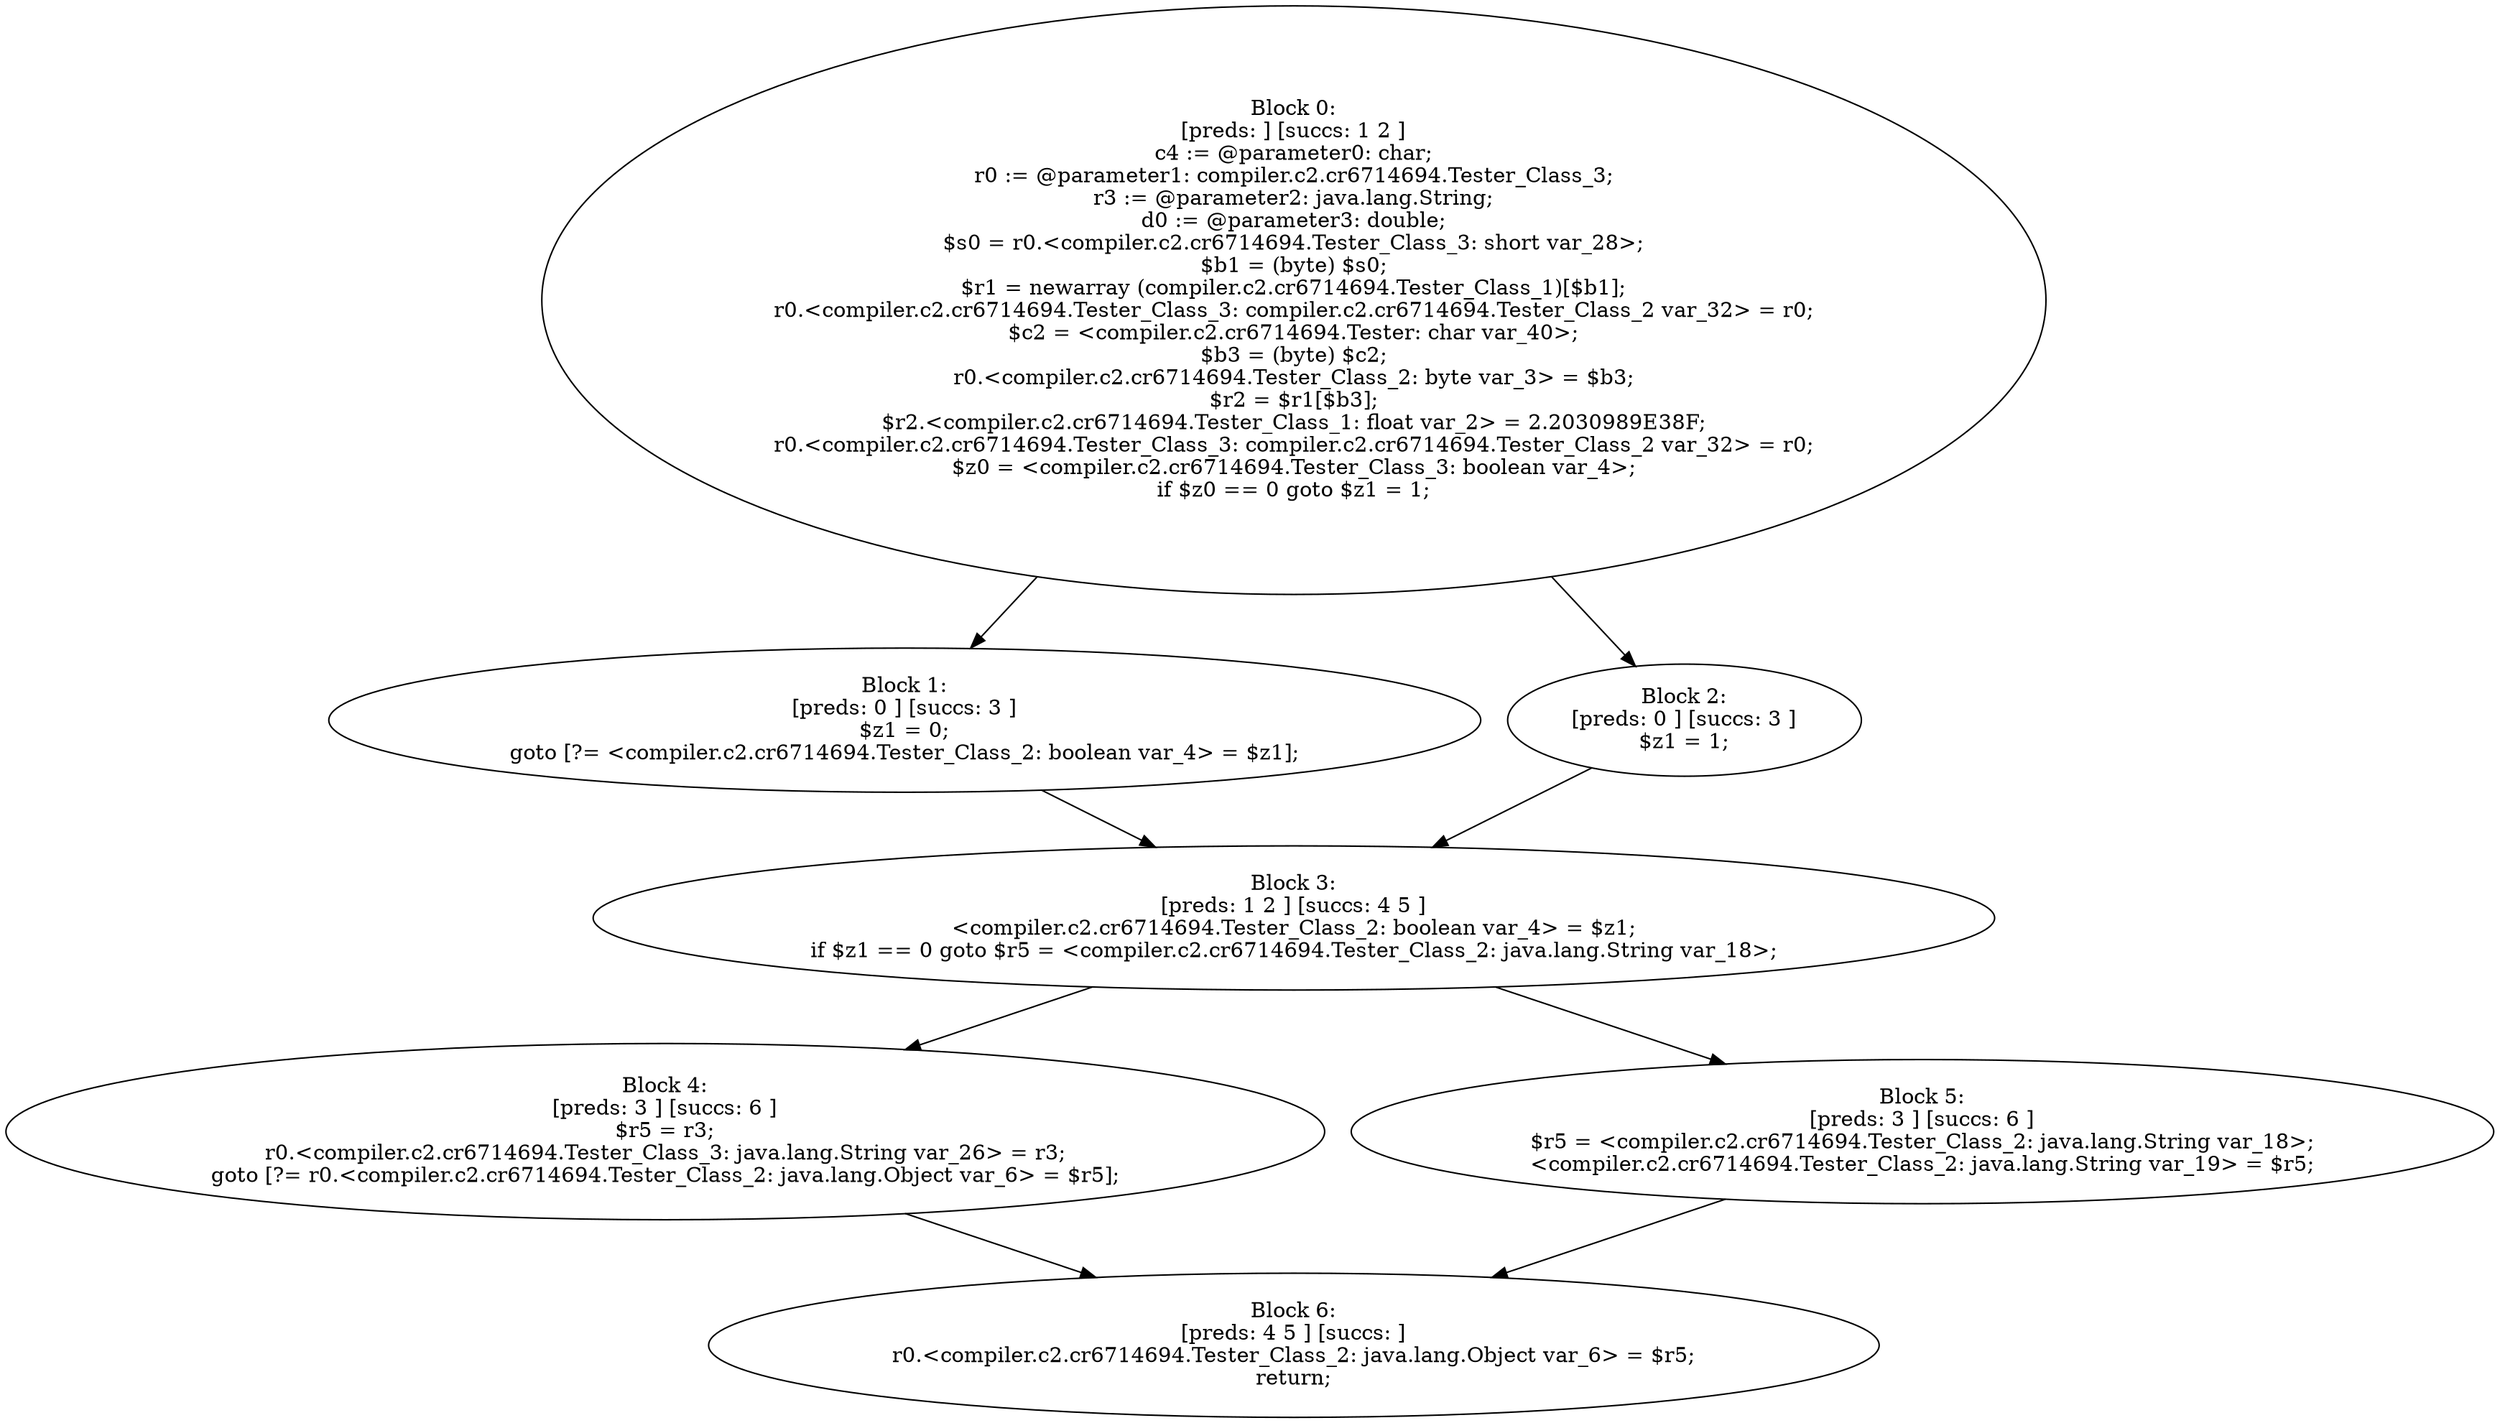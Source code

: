 digraph "unitGraph" {
    "Block 0:
[preds: ] [succs: 1 2 ]
c4 := @parameter0: char;
r0 := @parameter1: compiler.c2.cr6714694.Tester_Class_3;
r3 := @parameter2: java.lang.String;
d0 := @parameter3: double;
$s0 = r0.<compiler.c2.cr6714694.Tester_Class_3: short var_28>;
$b1 = (byte) $s0;
$r1 = newarray (compiler.c2.cr6714694.Tester_Class_1)[$b1];
r0.<compiler.c2.cr6714694.Tester_Class_3: compiler.c2.cr6714694.Tester_Class_2 var_32> = r0;
$c2 = <compiler.c2.cr6714694.Tester: char var_40>;
$b3 = (byte) $c2;
r0.<compiler.c2.cr6714694.Tester_Class_2: byte var_3> = $b3;
$r2 = $r1[$b3];
$r2.<compiler.c2.cr6714694.Tester_Class_1: float var_2> = 2.2030989E38F;
r0.<compiler.c2.cr6714694.Tester_Class_3: compiler.c2.cr6714694.Tester_Class_2 var_32> = r0;
$z0 = <compiler.c2.cr6714694.Tester_Class_3: boolean var_4>;
if $z0 == 0 goto $z1 = 1;
"
    "Block 1:
[preds: 0 ] [succs: 3 ]
$z1 = 0;
goto [?= <compiler.c2.cr6714694.Tester_Class_2: boolean var_4> = $z1];
"
    "Block 2:
[preds: 0 ] [succs: 3 ]
$z1 = 1;
"
    "Block 3:
[preds: 1 2 ] [succs: 4 5 ]
<compiler.c2.cr6714694.Tester_Class_2: boolean var_4> = $z1;
if $z1 == 0 goto $r5 = <compiler.c2.cr6714694.Tester_Class_2: java.lang.String var_18>;
"
    "Block 4:
[preds: 3 ] [succs: 6 ]
$r5 = r3;
r0.<compiler.c2.cr6714694.Tester_Class_3: java.lang.String var_26> = r3;
goto [?= r0.<compiler.c2.cr6714694.Tester_Class_2: java.lang.Object var_6> = $r5];
"
    "Block 5:
[preds: 3 ] [succs: 6 ]
$r5 = <compiler.c2.cr6714694.Tester_Class_2: java.lang.String var_18>;
<compiler.c2.cr6714694.Tester_Class_2: java.lang.String var_19> = $r5;
"
    "Block 6:
[preds: 4 5 ] [succs: ]
r0.<compiler.c2.cr6714694.Tester_Class_2: java.lang.Object var_6> = $r5;
return;
"
    "Block 0:
[preds: ] [succs: 1 2 ]
c4 := @parameter0: char;
r0 := @parameter1: compiler.c2.cr6714694.Tester_Class_3;
r3 := @parameter2: java.lang.String;
d0 := @parameter3: double;
$s0 = r0.<compiler.c2.cr6714694.Tester_Class_3: short var_28>;
$b1 = (byte) $s0;
$r1 = newarray (compiler.c2.cr6714694.Tester_Class_1)[$b1];
r0.<compiler.c2.cr6714694.Tester_Class_3: compiler.c2.cr6714694.Tester_Class_2 var_32> = r0;
$c2 = <compiler.c2.cr6714694.Tester: char var_40>;
$b3 = (byte) $c2;
r0.<compiler.c2.cr6714694.Tester_Class_2: byte var_3> = $b3;
$r2 = $r1[$b3];
$r2.<compiler.c2.cr6714694.Tester_Class_1: float var_2> = 2.2030989E38F;
r0.<compiler.c2.cr6714694.Tester_Class_3: compiler.c2.cr6714694.Tester_Class_2 var_32> = r0;
$z0 = <compiler.c2.cr6714694.Tester_Class_3: boolean var_4>;
if $z0 == 0 goto $z1 = 1;
"->"Block 1:
[preds: 0 ] [succs: 3 ]
$z1 = 0;
goto [?= <compiler.c2.cr6714694.Tester_Class_2: boolean var_4> = $z1];
";
    "Block 0:
[preds: ] [succs: 1 2 ]
c4 := @parameter0: char;
r0 := @parameter1: compiler.c2.cr6714694.Tester_Class_3;
r3 := @parameter2: java.lang.String;
d0 := @parameter3: double;
$s0 = r0.<compiler.c2.cr6714694.Tester_Class_3: short var_28>;
$b1 = (byte) $s0;
$r1 = newarray (compiler.c2.cr6714694.Tester_Class_1)[$b1];
r0.<compiler.c2.cr6714694.Tester_Class_3: compiler.c2.cr6714694.Tester_Class_2 var_32> = r0;
$c2 = <compiler.c2.cr6714694.Tester: char var_40>;
$b3 = (byte) $c2;
r0.<compiler.c2.cr6714694.Tester_Class_2: byte var_3> = $b3;
$r2 = $r1[$b3];
$r2.<compiler.c2.cr6714694.Tester_Class_1: float var_2> = 2.2030989E38F;
r0.<compiler.c2.cr6714694.Tester_Class_3: compiler.c2.cr6714694.Tester_Class_2 var_32> = r0;
$z0 = <compiler.c2.cr6714694.Tester_Class_3: boolean var_4>;
if $z0 == 0 goto $z1 = 1;
"->"Block 2:
[preds: 0 ] [succs: 3 ]
$z1 = 1;
";
    "Block 1:
[preds: 0 ] [succs: 3 ]
$z1 = 0;
goto [?= <compiler.c2.cr6714694.Tester_Class_2: boolean var_4> = $z1];
"->"Block 3:
[preds: 1 2 ] [succs: 4 5 ]
<compiler.c2.cr6714694.Tester_Class_2: boolean var_4> = $z1;
if $z1 == 0 goto $r5 = <compiler.c2.cr6714694.Tester_Class_2: java.lang.String var_18>;
";
    "Block 2:
[preds: 0 ] [succs: 3 ]
$z1 = 1;
"->"Block 3:
[preds: 1 2 ] [succs: 4 5 ]
<compiler.c2.cr6714694.Tester_Class_2: boolean var_4> = $z1;
if $z1 == 0 goto $r5 = <compiler.c2.cr6714694.Tester_Class_2: java.lang.String var_18>;
";
    "Block 3:
[preds: 1 2 ] [succs: 4 5 ]
<compiler.c2.cr6714694.Tester_Class_2: boolean var_4> = $z1;
if $z1 == 0 goto $r5 = <compiler.c2.cr6714694.Tester_Class_2: java.lang.String var_18>;
"->"Block 4:
[preds: 3 ] [succs: 6 ]
$r5 = r3;
r0.<compiler.c2.cr6714694.Tester_Class_3: java.lang.String var_26> = r3;
goto [?= r0.<compiler.c2.cr6714694.Tester_Class_2: java.lang.Object var_6> = $r5];
";
    "Block 3:
[preds: 1 2 ] [succs: 4 5 ]
<compiler.c2.cr6714694.Tester_Class_2: boolean var_4> = $z1;
if $z1 == 0 goto $r5 = <compiler.c2.cr6714694.Tester_Class_2: java.lang.String var_18>;
"->"Block 5:
[preds: 3 ] [succs: 6 ]
$r5 = <compiler.c2.cr6714694.Tester_Class_2: java.lang.String var_18>;
<compiler.c2.cr6714694.Tester_Class_2: java.lang.String var_19> = $r5;
";
    "Block 4:
[preds: 3 ] [succs: 6 ]
$r5 = r3;
r0.<compiler.c2.cr6714694.Tester_Class_3: java.lang.String var_26> = r3;
goto [?= r0.<compiler.c2.cr6714694.Tester_Class_2: java.lang.Object var_6> = $r5];
"->"Block 6:
[preds: 4 5 ] [succs: ]
r0.<compiler.c2.cr6714694.Tester_Class_2: java.lang.Object var_6> = $r5;
return;
";
    "Block 5:
[preds: 3 ] [succs: 6 ]
$r5 = <compiler.c2.cr6714694.Tester_Class_2: java.lang.String var_18>;
<compiler.c2.cr6714694.Tester_Class_2: java.lang.String var_19> = $r5;
"->"Block 6:
[preds: 4 5 ] [succs: ]
r0.<compiler.c2.cr6714694.Tester_Class_2: java.lang.Object var_6> = $r5;
return;
";
}
